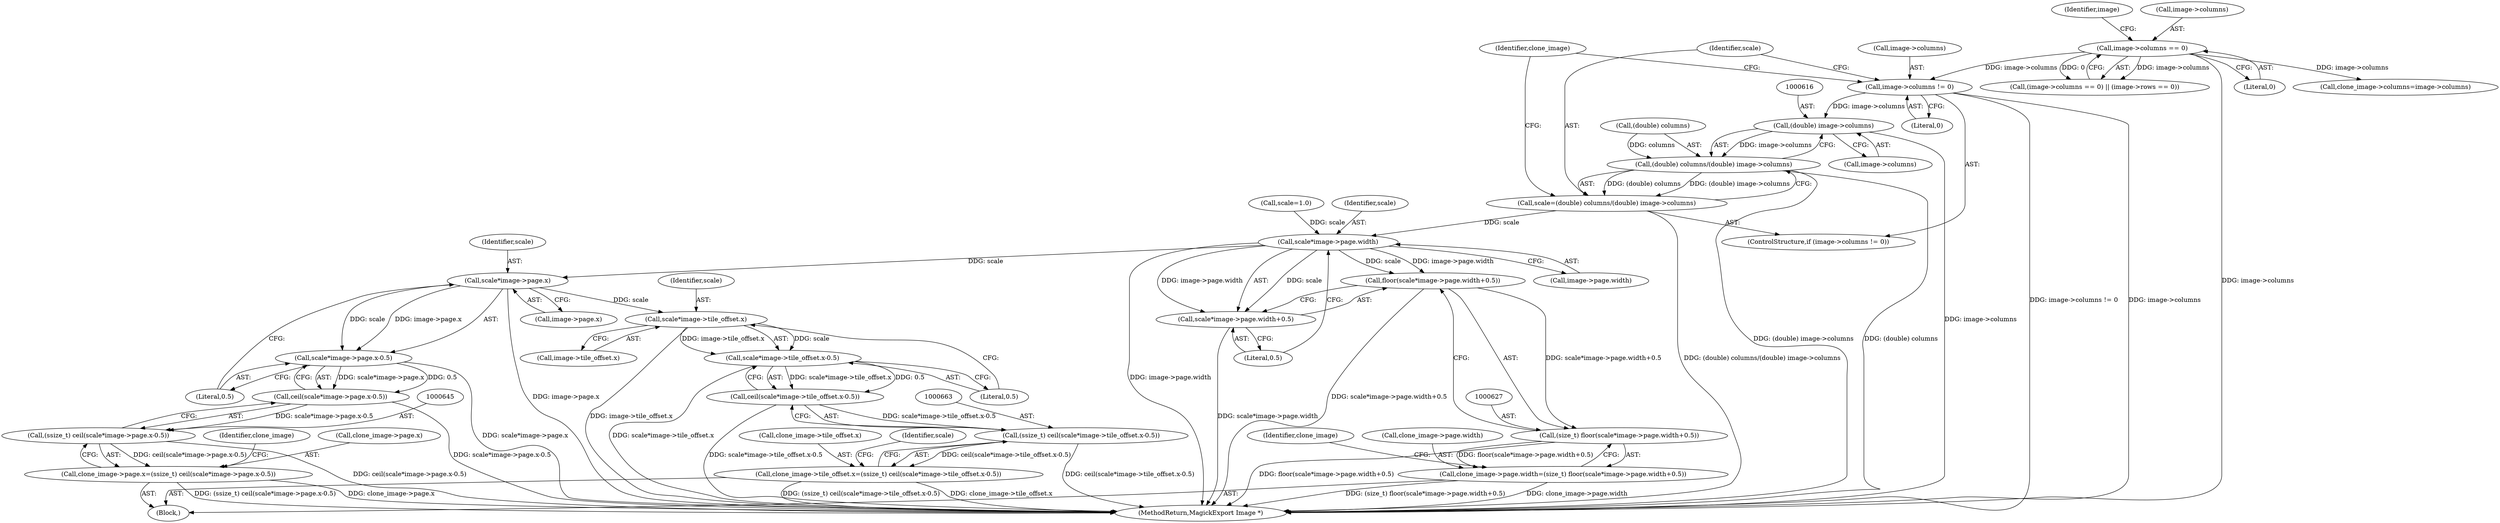 digraph "0_ImageMagick_aecd0ada163a4d6c769cec178955d5f3e9316f2f_0@pointer" {
"1000604" [label="(Call,image->columns != 0)"];
"1000153" [label="(Call,image->columns == 0)"];
"1000615" [label="(Call,(double) image->columns)"];
"1000611" [label="(Call,(double) columns/(double) image->columns)"];
"1000609" [label="(Call,scale=(double) columns/(double) image->columns)"];
"1000630" [label="(Call,scale*image->page.width)"];
"1000628" [label="(Call,floor(scale*image->page.width+0.5))"];
"1000626" [label="(Call,(size_t) floor(scale*image->page.width+0.5))"];
"1000620" [label="(Call,clone_image->page.width=(size_t) floor(scale*image->page.width+0.5))"];
"1000629" [label="(Call,scale*image->page.width+0.5)"];
"1000648" [label="(Call,scale*image->page.x)"];
"1000647" [label="(Call,scale*image->page.x-0.5)"];
"1000646" [label="(Call,ceil(scale*image->page.x-0.5))"];
"1000644" [label="(Call,(ssize_t) ceil(scale*image->page.x-0.5))"];
"1000638" [label="(Call,clone_image->page.x=(ssize_t) ceil(scale*image->page.x-0.5))"];
"1000666" [label="(Call,scale*image->tile_offset.x)"];
"1000665" [label="(Call,scale*image->tile_offset.x-0.5)"];
"1000664" [label="(Call,ceil(scale*image->tile_offset.x-0.5))"];
"1000662" [label="(Call,(ssize_t) ceil(scale*image->tile_offset.x-0.5))"];
"1000656" [label="(Call,clone_image->tile_offset.x=(ssize_t) ceil(scale*image->tile_offset.x-0.5))"];
"1000667" [label="(Identifier,scale)"];
"1000648" [label="(Call,scale*image->page.x)"];
"1000637" [label="(Literal,0.5)"];
"1000646" [label="(Call,ceil(scale*image->page.x-0.5))"];
"1000649" [label="(Identifier,scale)"];
"1000617" [label="(Call,image->columns)"];
"1000610" [label="(Identifier,scale)"];
"1000603" [label="(ControlStructure,if (image->columns != 0))"];
"1000666" [label="(Call,scale*image->tile_offset.x)"];
"1000629" [label="(Call,scale*image->page.width+0.5)"];
"1000628" [label="(Call,floor(scale*image->page.width+0.5))"];
"1000157" [label="(Literal,0)"];
"1000600" [label="(Call,scale=1.0)"];
"1000604" [label="(Call,image->columns != 0)"];
"1000605" [label="(Call,image->columns)"];
"1000626" [label="(Call,(size_t) floor(scale*image->page.width+0.5))"];
"1000650" [label="(Call,image->page.x)"];
"1000609" [label="(Call,scale=(double) columns/(double) image->columns)"];
"1000160" [label="(Identifier,image)"];
"1000108" [label="(Block,)"];
"1000631" [label="(Identifier,scale)"];
"1000664" [label="(Call,ceil(scale*image->tile_offset.x-0.5))"];
"1000621" [label="(Call,clone_image->page.width)"];
"1000611" [label="(Call,(double) columns/(double) image->columns)"];
"1000656" [label="(Call,clone_image->tile_offset.x=(ssize_t) ceil(scale*image->tile_offset.x-0.5))"];
"1000153" [label="(Call,image->columns == 0)"];
"1000608" [label="(Literal,0)"];
"1000638" [label="(Call,clone_image->page.x=(ssize_t) ceil(scale*image->page.x-0.5))"];
"1000632" [label="(Call,image->page.width)"];
"1000641" [label="(Identifier,clone_image)"];
"1000265" [label="(Call,clone_image->columns=image->columns)"];
"1000630" [label="(Call,scale*image->page.width)"];
"1000659" [label="(Identifier,clone_image)"];
"1000623" [label="(Identifier,clone_image)"];
"1000655" [label="(Literal,0.5)"];
"1000665" [label="(Call,scale*image->tile_offset.x-0.5)"];
"1000620" [label="(Call,clone_image->page.width=(size_t) floor(scale*image->page.width+0.5))"];
"1000154" [label="(Call,image->columns)"];
"1000152" [label="(Call,(image->columns == 0) || (image->rows == 0))"];
"1000647" [label="(Call,scale*image->page.x-0.5)"];
"1000768" [label="(MethodReturn,MagickExport Image *)"];
"1000639" [label="(Call,clone_image->page.x)"];
"1000657" [label="(Call,clone_image->tile_offset.x)"];
"1000644" [label="(Call,(ssize_t) ceil(scale*image->page.x-0.5))"];
"1000673" [label="(Literal,0.5)"];
"1000668" [label="(Call,image->tile_offset.x)"];
"1000662" [label="(Call,(ssize_t) ceil(scale*image->tile_offset.x-0.5))"];
"1000675" [label="(Identifier,scale)"];
"1000615" [label="(Call,(double) image->columns)"];
"1000612" [label="(Call,(double) columns)"];
"1000604" -> "1000603"  [label="AST: "];
"1000604" -> "1000608"  [label="CFG: "];
"1000605" -> "1000604"  [label="AST: "];
"1000608" -> "1000604"  [label="AST: "];
"1000610" -> "1000604"  [label="CFG: "];
"1000623" -> "1000604"  [label="CFG: "];
"1000604" -> "1000768"  [label="DDG: image->columns != 0"];
"1000604" -> "1000768"  [label="DDG: image->columns"];
"1000153" -> "1000604"  [label="DDG: image->columns"];
"1000604" -> "1000615"  [label="DDG: image->columns"];
"1000153" -> "1000152"  [label="AST: "];
"1000153" -> "1000157"  [label="CFG: "];
"1000154" -> "1000153"  [label="AST: "];
"1000157" -> "1000153"  [label="AST: "];
"1000160" -> "1000153"  [label="CFG: "];
"1000152" -> "1000153"  [label="CFG: "];
"1000153" -> "1000768"  [label="DDG: image->columns"];
"1000153" -> "1000152"  [label="DDG: image->columns"];
"1000153" -> "1000152"  [label="DDG: 0"];
"1000153" -> "1000265"  [label="DDG: image->columns"];
"1000615" -> "1000611"  [label="AST: "];
"1000615" -> "1000617"  [label="CFG: "];
"1000616" -> "1000615"  [label="AST: "];
"1000617" -> "1000615"  [label="AST: "];
"1000611" -> "1000615"  [label="CFG: "];
"1000615" -> "1000768"  [label="DDG: image->columns"];
"1000615" -> "1000611"  [label="DDG: image->columns"];
"1000611" -> "1000609"  [label="AST: "];
"1000612" -> "1000611"  [label="AST: "];
"1000609" -> "1000611"  [label="CFG: "];
"1000611" -> "1000768"  [label="DDG: (double) image->columns"];
"1000611" -> "1000768"  [label="DDG: (double) columns"];
"1000611" -> "1000609"  [label="DDG: (double) columns"];
"1000611" -> "1000609"  [label="DDG: (double) image->columns"];
"1000612" -> "1000611"  [label="DDG: columns"];
"1000609" -> "1000603"  [label="AST: "];
"1000610" -> "1000609"  [label="AST: "];
"1000623" -> "1000609"  [label="CFG: "];
"1000609" -> "1000768"  [label="DDG: (double) columns/(double) image->columns"];
"1000609" -> "1000630"  [label="DDG: scale"];
"1000630" -> "1000629"  [label="AST: "];
"1000630" -> "1000632"  [label="CFG: "];
"1000631" -> "1000630"  [label="AST: "];
"1000632" -> "1000630"  [label="AST: "];
"1000637" -> "1000630"  [label="CFG: "];
"1000630" -> "1000768"  [label="DDG: image->page.width"];
"1000630" -> "1000628"  [label="DDG: scale"];
"1000630" -> "1000628"  [label="DDG: image->page.width"];
"1000630" -> "1000629"  [label="DDG: scale"];
"1000630" -> "1000629"  [label="DDG: image->page.width"];
"1000600" -> "1000630"  [label="DDG: scale"];
"1000630" -> "1000648"  [label="DDG: scale"];
"1000628" -> "1000626"  [label="AST: "];
"1000628" -> "1000629"  [label="CFG: "];
"1000629" -> "1000628"  [label="AST: "];
"1000626" -> "1000628"  [label="CFG: "];
"1000628" -> "1000768"  [label="DDG: scale*image->page.width+0.5"];
"1000628" -> "1000626"  [label="DDG: scale*image->page.width+0.5"];
"1000626" -> "1000620"  [label="AST: "];
"1000627" -> "1000626"  [label="AST: "];
"1000620" -> "1000626"  [label="CFG: "];
"1000626" -> "1000768"  [label="DDG: floor(scale*image->page.width+0.5)"];
"1000626" -> "1000620"  [label="DDG: floor(scale*image->page.width+0.5)"];
"1000620" -> "1000108"  [label="AST: "];
"1000621" -> "1000620"  [label="AST: "];
"1000641" -> "1000620"  [label="CFG: "];
"1000620" -> "1000768"  [label="DDG: (size_t) floor(scale*image->page.width+0.5)"];
"1000620" -> "1000768"  [label="DDG: clone_image->page.width"];
"1000629" -> "1000637"  [label="CFG: "];
"1000637" -> "1000629"  [label="AST: "];
"1000629" -> "1000768"  [label="DDG: scale*image->page.width"];
"1000648" -> "1000647"  [label="AST: "];
"1000648" -> "1000650"  [label="CFG: "];
"1000649" -> "1000648"  [label="AST: "];
"1000650" -> "1000648"  [label="AST: "];
"1000655" -> "1000648"  [label="CFG: "];
"1000648" -> "1000768"  [label="DDG: image->page.x"];
"1000648" -> "1000647"  [label="DDG: scale"];
"1000648" -> "1000647"  [label="DDG: image->page.x"];
"1000648" -> "1000666"  [label="DDG: scale"];
"1000647" -> "1000646"  [label="AST: "];
"1000647" -> "1000655"  [label="CFG: "];
"1000655" -> "1000647"  [label="AST: "];
"1000646" -> "1000647"  [label="CFG: "];
"1000647" -> "1000768"  [label="DDG: scale*image->page.x"];
"1000647" -> "1000646"  [label="DDG: scale*image->page.x"];
"1000647" -> "1000646"  [label="DDG: 0.5"];
"1000646" -> "1000644"  [label="AST: "];
"1000644" -> "1000646"  [label="CFG: "];
"1000646" -> "1000768"  [label="DDG: scale*image->page.x-0.5"];
"1000646" -> "1000644"  [label="DDG: scale*image->page.x-0.5"];
"1000644" -> "1000638"  [label="AST: "];
"1000645" -> "1000644"  [label="AST: "];
"1000638" -> "1000644"  [label="CFG: "];
"1000644" -> "1000768"  [label="DDG: ceil(scale*image->page.x-0.5)"];
"1000644" -> "1000638"  [label="DDG: ceil(scale*image->page.x-0.5)"];
"1000638" -> "1000108"  [label="AST: "];
"1000639" -> "1000638"  [label="AST: "];
"1000659" -> "1000638"  [label="CFG: "];
"1000638" -> "1000768"  [label="DDG: clone_image->page.x"];
"1000638" -> "1000768"  [label="DDG: (ssize_t) ceil(scale*image->page.x-0.5)"];
"1000666" -> "1000665"  [label="AST: "];
"1000666" -> "1000668"  [label="CFG: "];
"1000667" -> "1000666"  [label="AST: "];
"1000668" -> "1000666"  [label="AST: "];
"1000673" -> "1000666"  [label="CFG: "];
"1000666" -> "1000768"  [label="DDG: image->tile_offset.x"];
"1000666" -> "1000665"  [label="DDG: scale"];
"1000666" -> "1000665"  [label="DDG: image->tile_offset.x"];
"1000665" -> "1000664"  [label="AST: "];
"1000665" -> "1000673"  [label="CFG: "];
"1000673" -> "1000665"  [label="AST: "];
"1000664" -> "1000665"  [label="CFG: "];
"1000665" -> "1000768"  [label="DDG: scale*image->tile_offset.x"];
"1000665" -> "1000664"  [label="DDG: scale*image->tile_offset.x"];
"1000665" -> "1000664"  [label="DDG: 0.5"];
"1000664" -> "1000662"  [label="AST: "];
"1000662" -> "1000664"  [label="CFG: "];
"1000664" -> "1000768"  [label="DDG: scale*image->tile_offset.x-0.5"];
"1000664" -> "1000662"  [label="DDG: scale*image->tile_offset.x-0.5"];
"1000662" -> "1000656"  [label="AST: "];
"1000663" -> "1000662"  [label="AST: "];
"1000656" -> "1000662"  [label="CFG: "];
"1000662" -> "1000768"  [label="DDG: ceil(scale*image->tile_offset.x-0.5)"];
"1000662" -> "1000656"  [label="DDG: ceil(scale*image->tile_offset.x-0.5)"];
"1000656" -> "1000108"  [label="AST: "];
"1000657" -> "1000656"  [label="AST: "];
"1000675" -> "1000656"  [label="CFG: "];
"1000656" -> "1000768"  [label="DDG: (ssize_t) ceil(scale*image->tile_offset.x-0.5)"];
"1000656" -> "1000768"  [label="DDG: clone_image->tile_offset.x"];
}
